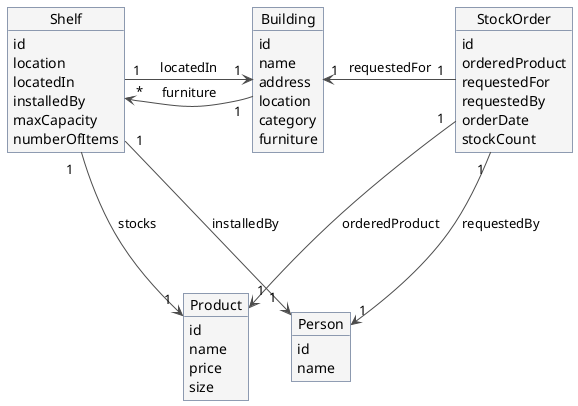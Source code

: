 @startuml

skinparam object {
  BackgroundColor #f5f5f5
  ArrowColor #4c4c4c
  BorderColor #233c68
}

object Product

Product : id 
Product : name 
Product : price 
Product : size 


object StockOrder

StockOrder : id 
StockOrder : orderedProduct 
StockOrder : requestedFor 
StockOrder : requestedBy
StockOrder : orderDate 
StockOrder : stockCount 


object Building

Building : id 
Building : name 
Building : address 
Building : location
Building : category
Building : furniture

object Shelf

Shelf : id 
Shelf : location 
Shelf : locatedIn
Shelf : installedBy 
Shelf : maxCapacity
Shelf : numberOfItems

object Person

Person : id 
Person : name

Shelf "1 " ---> "1 " Building : "     locatedIn     "
Shelf " 1" --->  " 1  " Person : "installedBy"
Building "1 " -left-> " *  " Shelf : "     furniture     "
Shelf "1   " ---> "1 " Product : " stocks"

StockOrder " 1 " -left-> "1 " Building : "  requestedFor  "
StockOrder "1 " ---> "1" Person : "requestedBy"
StockOrder "1 " ---> "1  " Product : "orderedProduct"


@enduml